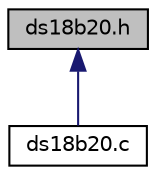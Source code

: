 digraph "ds18b20.h"
{
  edge [fontname="Helvetica",fontsize="10",labelfontname="Helvetica",labelfontsize="10"];
  node [fontname="Helvetica",fontsize="10",shape=record];
  Node3 [label="ds18b20.h",height=0.2,width=0.4,color="black", fillcolor="grey75", style="filled", fontcolor="black"];
  Node3 -> Node4 [dir="back",color="midnightblue",fontsize="10",style="solid",fontname="Helvetica"];
  Node4 [label="ds18b20.c",height=0.2,width=0.4,color="black", fillcolor="white", style="filled",URL="$ds18b20_8c.html",tooltip="Реализация драйвера температурных датчиков DS18B20. "];
}

